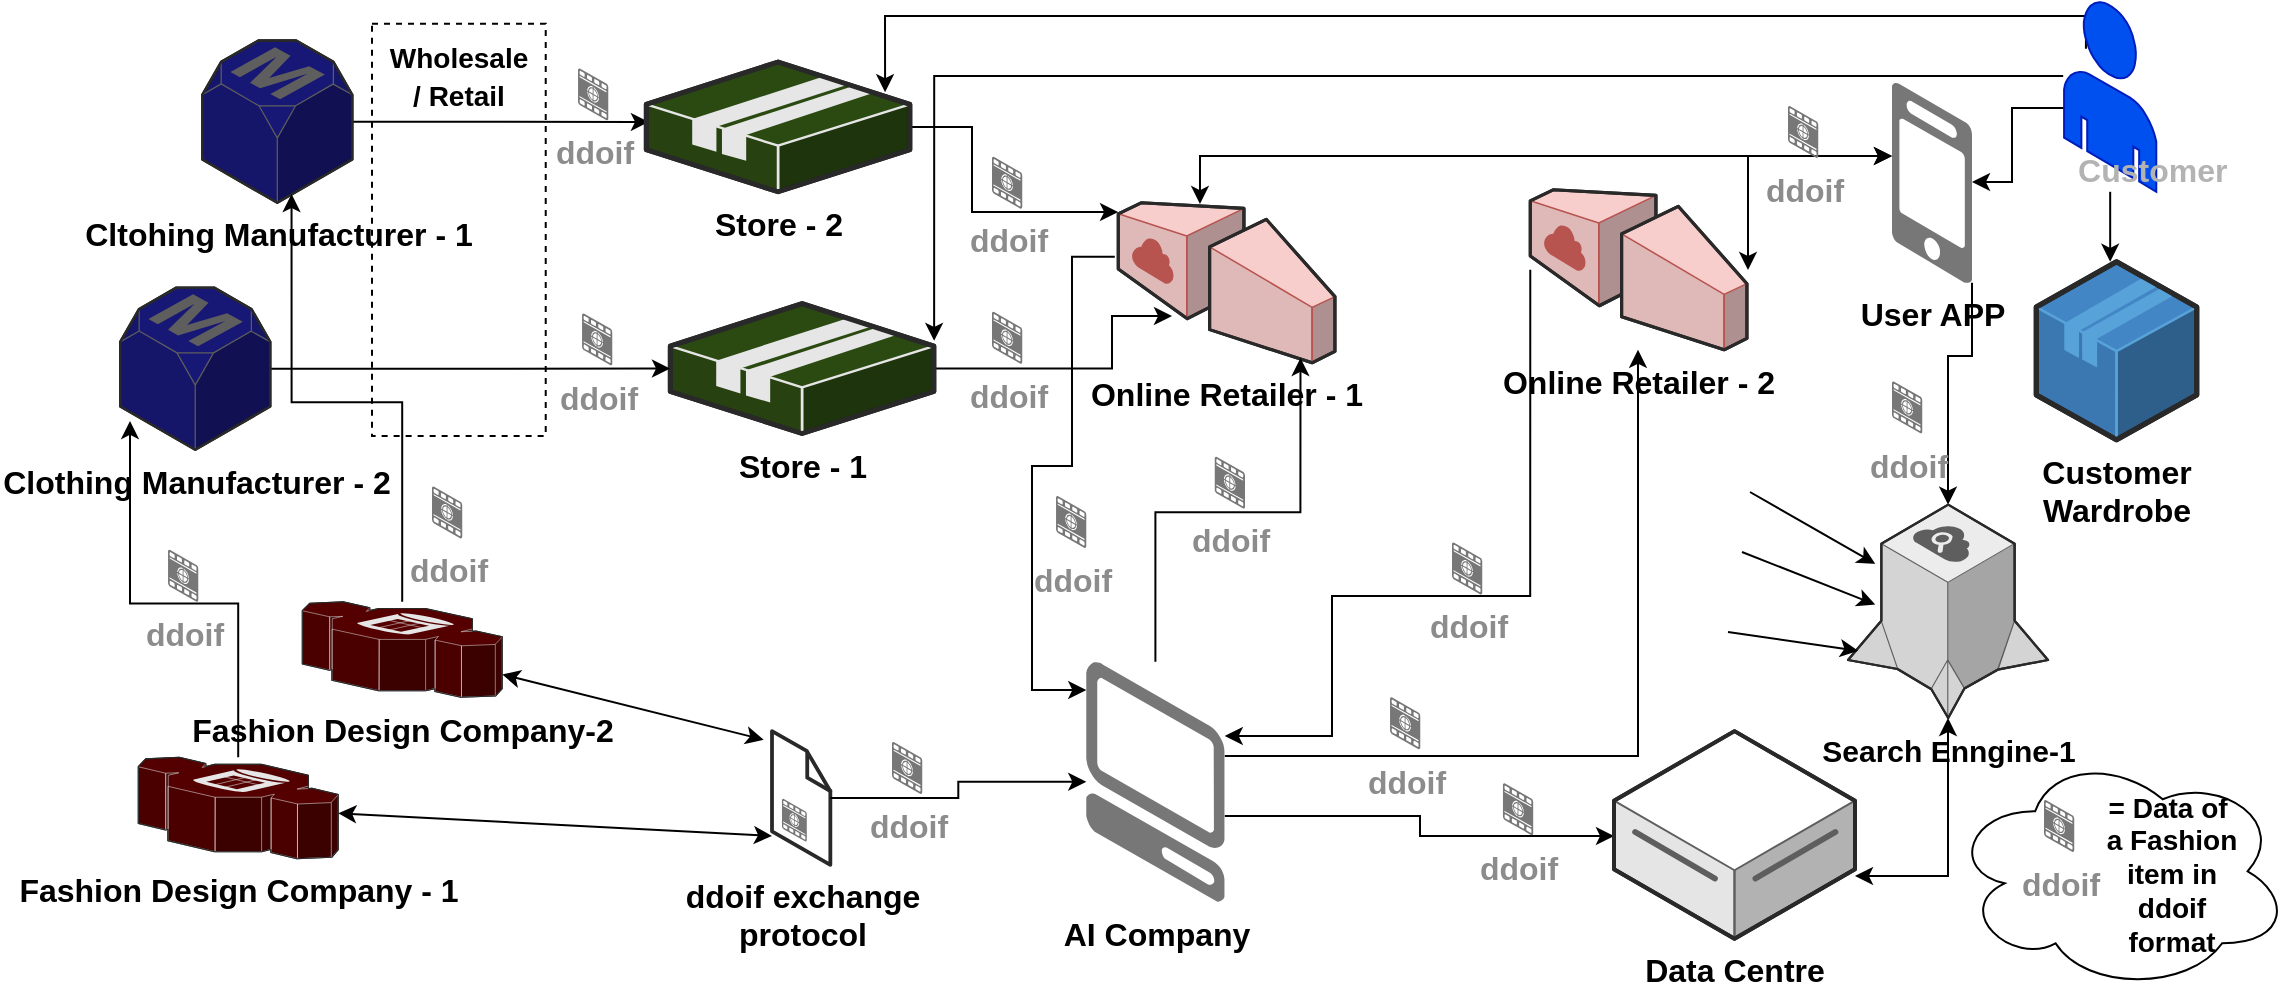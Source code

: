 <mxfile version="13.0.3" type="device"><diagram name="Page-1" id="aaaa8250-4180-3840-79b5-4cada1eebb92"><mxGraphModel dx="3626" dy="806" grid="1" gridSize="10" guides="1" tooltips="1" connect="1" arrows="1" fold="1" page="1" pageScale="1" pageWidth="1150" pageHeight="500" background="#ffffff" math="0" shadow="0"><root><mxCell id="0"/><mxCell id="1" parent="0"/><mxCell id="tj27BrGjIMOF163BreS6-94" value="&lt;b style=&quot;font-size: 14px&quot;&gt;Wholesale &lt;br&gt;/ Retail&lt;/b&gt;" style="whiteSpace=wrap;html=1;shadow=0;strokeWidth=1;fontSize=16;dashed=1;horizontal=1;verticalAlign=top;fontFamily=Helvetica;" parent="1" vertex="1"><mxGeometry x="-2110" y="13.9" width="86.86" height="206.1" as="geometry"/></mxCell><mxCell id="tj27BrGjIMOF163BreS6-103" style="edgeStyle=orthogonalEdgeStyle;rounded=0;orthogonalLoop=1;jettySize=auto;html=1;fontSize=16;fontFamily=Helvetica;exitX=1.016;exitY=0.338;exitDx=0;exitDy=0;exitPerimeter=0;" parent="1" source="1a8abee3a6cfdf20-9" target="tj27BrGjIMOF163BreS6-29" edge="1"><mxGeometry relative="1" as="geometry"><mxPoint x="-1549.86" y="5.9" as="sourcePoint"/><mxPoint x="-1632.277" y="285.9" as="targetPoint"/><Array as="points"><mxPoint x="-1760" y="130"/><mxPoint x="-1760" y="235"/><mxPoint x="-1780" y="235"/><mxPoint x="-1780" y="347"/></Array></mxGeometry></mxCell><mxCell id="1a8abee3a6cfdf20-9" value="&lt;b style=&quot;font-size: 16px;&quot;&gt;Online Retailer - 1&lt;/b&gt;" style="verticalLabelPosition=bottom;html=1;verticalAlign=top;strokeWidth=1;dashed=0;shape=mxgraph.aws3d.internetGateway;fillColor=#f8cecc;strokeColor=#b85450;aspect=fixed;rounded=1;shadow=0;comic=0;fontSize=16;flipH=1;flipV=0;fontFamily=Helvetica;" parent="1" vertex="1"><mxGeometry x="-1736.86" y="103.39" width="108.33" height="80" as="geometry"/></mxCell><mxCell id="EC0H-Oh6gobRU1GSZgL6-1" style="edgeStyle=orthogonalEdgeStyle;rounded=0;orthogonalLoop=1;jettySize=auto;html=1;entryX=0.752;entryY=0.708;entryDx=0;entryDy=0;entryPerimeter=0;" parent="1" source="1a8abee3a6cfdf20-23" target="1a8abee3a6cfdf20-9" edge="1"><mxGeometry relative="1" as="geometry"><Array as="points"><mxPoint x="-1740" y="186"/><mxPoint x="-1740" y="160"/></Array></mxGeometry></mxCell><mxCell id="1a8abee3a6cfdf20-23" value="&lt;b style=&quot;font-size: 16px;&quot;&gt;Store - 1&lt;/b&gt;" style="verticalLabelPosition=bottom;html=1;verticalAlign=top;strokeWidth=1;dashed=0;shape=mxgraph.aws3d.application2;fillColor=#2B4A12;strokeColor=#E6E6E6;aspect=fixed;rounded=1;shadow=0;comic=0;fontSize=16;fontFamily=Helvetica;" parent="1" vertex="1"><mxGeometry x="-1960.86" y="153.8" width="131.796" height="64.929" as="geometry"/></mxCell><mxCell id="tj27BrGjIMOF163BreS6-93" style="edgeStyle=orthogonalEdgeStyle;rounded=0;orthogonalLoop=1;jettySize=auto;html=1;entryX=0.01;entryY=0.462;entryDx=0;entryDy=0;entryPerimeter=0;fontSize=16;fontFamily=Helvetica;" parent="1" source="d5ac148becb70bc-3" target="tj27BrGjIMOF163BreS6-85" edge="1"><mxGeometry relative="1" as="geometry"/></mxCell><mxCell id="d5ac148becb70bc-3" value="&lt;font style=&quot;font-size: 16px&quot;&gt;&lt;b style=&quot;font-size: 16px&quot;&gt;Cltohing&amp;nbsp;&lt;/b&gt;&lt;b&gt;Manufacturer&lt;/b&gt;&lt;b style=&quot;font-size: 16px&quot;&gt;&amp;nbsp;- 1&lt;/b&gt;&lt;/font&gt;" style="verticalLabelPosition=bottom;html=1;verticalAlign=top;strokeWidth=1;dashed=0;shape=mxgraph.aws3d.rdsMaster;fillColor=#171775;strokeColor=#5E5E5E;aspect=fixed;rounded=1;shadow=0;comic=0;fontFamily=Helvetica;fontSize=16;" parent="1" vertex="1"><mxGeometry x="-2194.855" y="22.28" width="75" height="81.11" as="geometry"/></mxCell><mxCell id="tj27BrGjIMOF163BreS6-81" style="edgeStyle=orthogonalEdgeStyle;rounded=0;orthogonalLoop=1;jettySize=auto;html=1;fontSize=16;fontFamily=Helvetica;entryX=1.001;entryY=0.287;entryDx=0;entryDy=0;entryPerimeter=0;" parent="1" source="tj27BrGjIMOF163BreS6-43" target="1a8abee3a6cfdf20-23" edge="1"><mxGeometry relative="1" as="geometry"><Array as="points"><mxPoint x="-1226" y="40"/><mxPoint x="-1779" y="40"/></Array><mxPoint x="-1779.86" y="153.9" as="targetPoint"/></mxGeometry></mxCell><mxCell id="tj27BrGjIMOF163BreS6-86" style="edgeStyle=orthogonalEdgeStyle;rounded=0;orthogonalLoop=1;jettySize=auto;html=1;entryX=0.906;entryY=0.233;entryDx=0;entryDy=0;entryPerimeter=0;fontSize=16;exitX=0.237;exitY=0.25;exitDx=0;exitDy=0;exitPerimeter=0;fontFamily=Helvetica;" parent="1" source="tj27BrGjIMOF163BreS6-25" target="tj27BrGjIMOF163BreS6-85" edge="1"><mxGeometry relative="1" as="geometry"><Array as="points"><mxPoint x="-1247" y="10"/><mxPoint x="-1803" y="10"/></Array></mxGeometry></mxCell><mxCell id="tj27BrGjIMOF163BreS6-97" style="edgeStyle=orthogonalEdgeStyle;rounded=0;orthogonalLoop=1;jettySize=auto;html=1;fontSize=16;fontFamily=Helvetica;" parent="1" source="tj27BrGjIMOF163BreS6-25" target="tj27BrGjIMOF163BreS6-42" edge="1"><mxGeometry relative="1" as="geometry"><Array as="points"><mxPoint x="-1230" y="56"/></Array></mxGeometry></mxCell><mxCell id="zhfBeAkFjU70It9u_4SX-3" style="edgeStyle=orthogonalEdgeStyle;rounded=0;orthogonalLoop=1;jettySize=auto;html=1;" parent="1" source="tj27BrGjIMOF163BreS6-33" target="tj27BrGjIMOF163BreS6-27" edge="1"><mxGeometry relative="1" as="geometry"><Array as="points"><mxPoint x="-1310" y="180"/><mxPoint x="-1322" y="180"/></Array></mxGeometry></mxCell><mxCell id="zhfBeAkFjU70It9u_4SX-7" style="edgeStyle=orthogonalEdgeStyle;rounded=0;orthogonalLoop=1;jettySize=auto;html=1;" parent="1" source="tj27BrGjIMOF163BreS6-25" target="tj27BrGjIMOF163BreS6-33" edge="1"><mxGeometry relative="1" as="geometry"><Array as="points"><mxPoint x="-1290" y="56"/><mxPoint x="-1290" y="93"/></Array></mxGeometry></mxCell><mxCell id="tj27BrGjIMOF163BreS6-25" value="" style="verticalLabelPosition=bottom;html=1;verticalAlign=top;strokeWidth=1;align=center;outlineConnect=0;dashed=0;outlineConnect=0;shape=mxgraph.aws3d.end_user;strokeColor=#001DBC;fillColor=#0050ef;fontColor=#ffffff;shadow=0;fontSize=16;fontFamily=Helvetica;" parent="1" vertex="1"><mxGeometry x="-1263.96" y="2.51" width="46.1" height="95.39" as="geometry"/></mxCell><mxCell id="tj27BrGjIMOF163BreS6-43" value="&lt;b style=&quot;font-size: 16px&quot;&gt;&lt;font style=&quot;font-size: 16px&quot;&gt;&lt;br style=&quot;font-size: 16px&quot;&gt;&lt;br style=&quot;font-size: 16px&quot;&gt;&lt;font color=&quot;#b3b3b3&quot;&gt;Customer&amp;nbsp; &amp;nbsp; &amp;nbsp;&lt;/font&gt;&lt;/font&gt;&lt;/b&gt;" style="text;html=1;align=center;verticalAlign=middle;resizable=0;points=[];autosize=1;shadow=0;fontSize=16;fontFamily=Helvetica;" parent="tj27BrGjIMOF163BreS6-25" vertex="1"><mxGeometry x="-0.447" y="35.391" width="110" height="60" as="geometry"/></mxCell><mxCell id="tj27BrGjIMOF163BreS6-27" value="&lt;font size=&quot;1&quot;&gt;&lt;b style=&quot;font-size: 15px&quot;&gt;Search Enngine-1&lt;/b&gt;&lt;/font&gt;" style="verticalLabelPosition=bottom;html=1;verticalAlign=top;strokeWidth=1;align=center;outlineConnect=0;dashed=0;outlineConnect=0;shape=mxgraph.aws3d.searchEngine;fillColor=#ECECEC;strokeColor=#5E5E5E;aspect=fixed;shadow=0;fontSize=16;fontFamily=Helvetica;" parent="1" vertex="1"><mxGeometry x="-1372" y="254.33" width="100" height="106.67" as="geometry"/></mxCell><mxCell id="tj27BrGjIMOF163BreS6-100" style="edgeStyle=orthogonalEdgeStyle;rounded=0;orthogonalLoop=1;jettySize=auto;html=1;fontSize=16;fontFamily=Helvetica;" parent="1" source="tj27BrGjIMOF163BreS6-29" target="tj27BrGjIMOF163BreS6-73" edge="1"><mxGeometry relative="1" as="geometry"><Array as="points"><mxPoint x="-1477" y="380"/></Array></mxGeometry></mxCell><mxCell id="LR5DZxJq3CEZ4GUcsVh6-4" style="edgeStyle=orthogonalEdgeStyle;rounded=0;orthogonalLoop=1;jettySize=auto;html=1;entryX=0.159;entryY=0.97;entryDx=0;entryDy=0;entryPerimeter=0;" parent="1" source="tj27BrGjIMOF163BreS6-29" target="1a8abee3a6cfdf20-9" edge="1"><mxGeometry relative="1" as="geometry"/></mxCell><mxCell id="zhfBeAkFjU70It9u_4SX-9" style="edgeStyle=orthogonalEdgeStyle;rounded=0;orthogonalLoop=1;jettySize=auto;html=1;" parent="1" source="tj27BrGjIMOF163BreS6-29" target="tj27BrGjIMOF163BreS6-30" edge="1"><mxGeometry relative="1" as="geometry"><Array as="points"><mxPoint x="-1586" y="410"/><mxPoint x="-1586" y="420"/></Array></mxGeometry></mxCell><mxCell id="tj27BrGjIMOF163BreS6-29" value="&lt;span style=&quot;font-size: 16px;&quot;&gt;&lt;b style=&quot;font-size: 16px;&quot;&gt;AI Company&lt;/b&gt;&lt;/span&gt;" style="verticalLabelPosition=bottom;html=1;verticalAlign=top;strokeWidth=1;align=center;outlineConnect=0;dashed=0;outlineConnect=0;shape=mxgraph.aws3d.client;aspect=fixed;strokeColor=none;fillColor=#777777;shadow=0;fontSize=16;fontFamily=Helvetica;" parent="1" vertex="1"><mxGeometry x="-1752.86" y="332.9" width="69.23" height="120" as="geometry"/></mxCell><mxCell id="tj27BrGjIMOF163BreS6-105" style="edgeStyle=orthogonalEdgeStyle;rounded=0;orthogonalLoop=1;jettySize=auto;html=1;fontSize=16;fontFamily=Helvetica;startArrow=classic;startFill=1;" parent="1" source="tj27BrGjIMOF163BreS6-30" target="tj27BrGjIMOF163BreS6-27" edge="1"><mxGeometry relative="1" as="geometry"><mxPoint x="-1430.51" y="364.9" as="sourcePoint"/><Array as="points"><mxPoint x="-1322" y="440"/></Array></mxGeometry></mxCell><mxCell id="tj27BrGjIMOF163BreS6-30" value="&lt;font style=&quot;font-size: 16px&quot;&gt;&lt;b style=&quot;font-size: 16px&quot;&gt;Data Centre&lt;/b&gt;&lt;/font&gt;" style="verticalLabelPosition=bottom;html=1;verticalAlign=top;strokeWidth=1;align=center;outlineConnect=0;dashed=0;outlineConnect=0;shape=mxgraph.aws3d.dataServer;strokeColor=#5E5E5E;aspect=fixed;shadow=0;fontSize=16;fontFamily=Helvetica;" parent="1" vertex="1"><mxGeometry x="-1489" y="367.57" width="120.49" height="103.84" as="geometry"/></mxCell><mxCell id="zhfBeAkFjU70It9u_4SX-4" style="edgeStyle=orthogonalEdgeStyle;rounded=0;orthogonalLoop=1;jettySize=auto;html=1;entryX=0.623;entryY=0.008;entryDx=0;entryDy=0;entryPerimeter=0;startArrow=classic;startFill=1;" parent="1" source="tj27BrGjIMOF163BreS6-33" target="1a8abee3a6cfdf20-9" edge="1"><mxGeometry relative="1" as="geometry"><Array as="points"><mxPoint x="-1696" y="80"/></Array></mxGeometry></mxCell><mxCell id="tj27BrGjIMOF163BreS6-33" value="&lt;font style=&quot;font-size: 16px;&quot;&gt;&lt;b style=&quot;font-size: 16px;&quot;&gt;User APP&lt;/b&gt;&lt;/font&gt;" style="verticalLabelPosition=bottom;html=1;verticalAlign=top;strokeWidth=1;align=center;outlineConnect=0;dashed=0;outlineConnect=0;shape=mxgraph.aws3d.mobile_worker;aspect=fixed;strokeColor=none;fillColor=#777777;shadow=0;fontSize=16;fontFamily=Helvetica;" parent="1" vertex="1"><mxGeometry x="-1350.0" y="43.39" width="40" height="100" as="geometry"/></mxCell><mxCell id="tj27BrGjIMOF163BreS6-72" style="edgeStyle=orthogonalEdgeStyle;rounded=0;orthogonalLoop=1;jettySize=auto;html=1;entryX=-0.001;entryY=0.5;entryDx=0;entryDy=0;entryPerimeter=0;fontSize=16;fontFamily=Helvetica;" parent="1" source="tj27BrGjIMOF163BreS6-38" target="1a8abee3a6cfdf20-23" edge="1"><mxGeometry relative="1" as="geometry"/></mxCell><mxCell id="tj27BrGjIMOF163BreS6-38" value="&lt;b style=&quot;font-size: 16px&quot;&gt;Clothing &lt;/b&gt;&lt;b&gt;Manufacturer&lt;/b&gt;&lt;b style=&quot;font-size: 16px&quot;&gt;&amp;nbsp;- 2&lt;/b&gt;" style="verticalLabelPosition=bottom;html=1;verticalAlign=top;strokeWidth=1;dashed=0;shape=mxgraph.aws3d.rdsMaster;fillColor=#171775;strokeColor=#5E5E5E;aspect=fixed;rounded=1;shadow=0;comic=0;fontFamily=Helvetica;fontSize=16;" parent="1" vertex="1"><mxGeometry x="-2235.875" y="145.8" width="75" height="81.1" as="geometry"/></mxCell><mxCell id="tj27BrGjIMOF163BreS6-42" value="&lt;b style=&quot;font-size: 16px&quot;&gt;&lt;font style=&quot;font-size: 16px&quot;&gt;Customer &lt;br&gt;Wardrobe&lt;/font&gt;&lt;/b&gt;" style="verticalLabelPosition=bottom;html=1;verticalAlign=top;strokeWidth=1;align=center;outlineConnect=0;dashed=0;outlineConnect=0;shape=mxgraph.aws3d.application;fillColor=#4286c5;strokeColor=#57A2D8;aspect=fixed;shadow=0;fontSize=16;fontFamily=Helvetica;" parent="1" vertex="1"><mxGeometry x="-1277.84" y="132.9" width="80.19" height="88.98" as="geometry"/></mxCell><mxCell id="tj27BrGjIMOF163BreS6-49" value="" style="group;aspect=fixed;fontSize=16;fontFamily=Helvetica;" parent="1" vertex="1" connectable="0"><mxGeometry x="-1910" y="367.57" width="29.22" height="130" as="geometry"/></mxCell><mxCell id="tj27BrGjIMOF163BreS6-48" value="" style="group;fontSize=16;fontStyle=1;fontFamily=Helvetica;" parent="tj27BrGjIMOF163BreS6-49" vertex="1" connectable="0"><mxGeometry width="29.22" height="130" as="geometry"/></mxCell><mxCell id="tj27BrGjIMOF163BreS6-46" value="" style="group;shadow=0;fontSize=16;fontStyle=0;fontFamily=Helvetica;" parent="tj27BrGjIMOF163BreS6-48" vertex="1" connectable="0"><mxGeometry width="29.22" height="130" as="geometry"/></mxCell><mxCell id="tj27BrGjIMOF163BreS6-26" value="&lt;font style=&quot;font-size: 16px&quot;&gt;&lt;b style=&quot;font-size: 16px&quot;&gt;ddoif exchange &lt;br&gt;protocol&lt;/b&gt;&lt;/font&gt;" style="verticalLabelPosition=bottom;html=1;verticalAlign=top;strokeWidth=1;align=center;outlineConnect=0;dashed=0;outlineConnect=0;shape=mxgraph.aws3d.file;aspect=fixed;strokeColor=#292929;shadow=0;fontSize=16;fontFamily=Helvetica;" parent="tj27BrGjIMOF163BreS6-46" vertex="1"><mxGeometry width="29.169" height="66.857" as="geometry"/></mxCell><mxCell id="tj27BrGjIMOF163BreS6-41" value="" style="verticalLabelPosition=bottom;html=1;verticalAlign=top;strokeWidth=1;align=center;outlineConnect=0;dashed=0;outlineConnect=0;shape=mxgraph.aws3d.image;strokeColor=none;fillColor=#777777;aspect=fixed;shadow=0;fontSize=16;fontFamily=Helvetica;" parent="tj27BrGjIMOF163BreS6-46" vertex="1"><mxGeometry x="4.98" y="33.829" width="12.427" height="21.374" as="geometry"/></mxCell><mxCell id="tj27BrGjIMOF163BreS6-74" style="edgeStyle=orthogonalEdgeStyle;rounded=0;orthogonalLoop=1;jettySize=auto;html=1;fontSize=16;fontFamily=Helvetica;entryX=0.595;entryY=0.946;entryDx=0;entryDy=0;entryPerimeter=0;" parent="1" source="tj27BrGjIMOF163BreS6-50" target="d5ac148becb70bc-3" edge="1"><mxGeometry relative="1" as="geometry"><mxPoint x="-2126.86" y="61.9" as="targetPoint"/></mxGeometry></mxCell><mxCell id="tj27BrGjIMOF163BreS6-50" value="Fashion Design Company-2" style="verticalLabelPosition=bottom;html=1;verticalAlign=top;strokeWidth=1;dashed=0;shape=mxgraph.aws3d.redshift;fillColor=#540000;strokeColor=#E6E6E6;rounded=1;shadow=0;comic=0;fontSize=16;aspect=fixed;fontStyle=1;fontFamily=Helvetica;" parent="1" vertex="1"><mxGeometry x="-2144.86" y="302.9" width="100" height="47.74" as="geometry"/></mxCell><mxCell id="tj27BrGjIMOF163BreS6-77" style="edgeStyle=orthogonalEdgeStyle;rounded=0;orthogonalLoop=1;jettySize=auto;html=1;fontSize=16;entryX=0.065;entryY=0.822;entryDx=0;entryDy=0;entryPerimeter=0;fontFamily=Helvetica;" parent="1" source="tj27BrGjIMOF163BreS6-54" target="tj27BrGjIMOF163BreS6-38" edge="1"><mxGeometry relative="1" as="geometry"><mxPoint x="-1874.86" y="-3.1" as="targetPoint"/></mxGeometry></mxCell><mxCell id="tj27BrGjIMOF163BreS6-54" value="Fashion Design Company - 1" style="verticalLabelPosition=bottom;html=1;verticalAlign=top;strokeWidth=1;dashed=0;shape=mxgraph.aws3d.redshift;fillColor=#540000;strokeColor=#E6E6E6;rounded=1;shadow=0;comic=0;fontSize=16;aspect=fixed;fontStyle=1;fontFamily=Helvetica;" parent="1" vertex="1"><mxGeometry x="-2226.86" y="380.64" width="100" height="50.72" as="geometry"/></mxCell><mxCell id="tj27BrGjIMOF163BreS6-101" style="edgeStyle=orthogonalEdgeStyle;rounded=0;orthogonalLoop=1;jettySize=auto;html=1;fontSize=16;fontFamily=Helvetica;exitX=1;exitY=0.5;exitDx=0;exitDy=0;exitPerimeter=0;" parent="1" source="tj27BrGjIMOF163BreS6-73" target="tj27BrGjIMOF163BreS6-29" edge="1"><mxGeometry relative="1" as="geometry"><mxPoint x="-1650" y="334" as="targetPoint"/><Array as="points"><mxPoint x="-1531" y="300"/><mxPoint x="-1630" y="300"/><mxPoint x="-1630" y="370"/></Array></mxGeometry></mxCell><mxCell id="tj27BrGjIMOF163BreS6-73" value="&lt;b style=&quot;font-size: 16px;&quot;&gt;Online Retailer - 2&lt;/b&gt;" style="verticalLabelPosition=bottom;html=1;verticalAlign=top;strokeWidth=1;dashed=0;shape=mxgraph.aws3d.internetGateway;fillColor=#f8cecc;strokeColor=#b85450;aspect=fixed;rounded=1;shadow=0;comic=0;fontSize=16;flipH=1;flipV=0;fontFamily=Helvetica;" parent="1" vertex="1"><mxGeometry x="-1530.86" y="96.9" width="108.33" height="80" as="geometry"/></mxCell><mxCell id="tj27BrGjIMOF163BreS6-83" style="edgeStyle=orthogonalEdgeStyle;rounded=0;orthogonalLoop=1;jettySize=auto;html=1;fontSize=16;fontFamily=Helvetica;startArrow=classic;startFill=1;" parent="1" source="tj27BrGjIMOF163BreS6-33" edge="1"><mxGeometry relative="1" as="geometry"><Array as="points"><mxPoint x="-1422" y="80"/></Array><mxPoint x="-1350" y="170" as="sourcePoint"/><mxPoint x="-1422" y="137" as="targetPoint"/></mxGeometry></mxCell><mxCell id="EC0H-Oh6gobRU1GSZgL6-2" style="edgeStyle=orthogonalEdgeStyle;rounded=0;orthogonalLoop=1;jettySize=auto;html=1;entryX=1.001;entryY=0.058;entryDx=0;entryDy=0;entryPerimeter=0;" parent="1" source="tj27BrGjIMOF163BreS6-85" target="1a8abee3a6cfdf20-9" edge="1"><mxGeometry relative="1" as="geometry"><Array as="points"><mxPoint x="-1810" y="66"/><mxPoint x="-1810" y="108"/></Array></mxGeometry></mxCell><mxCell id="tj27BrGjIMOF163BreS6-85" value="&lt;b style=&quot;font-size: 16px;&quot;&gt;Store - 2&lt;/b&gt;" style="verticalLabelPosition=bottom;html=1;verticalAlign=top;strokeWidth=1;dashed=0;shape=mxgraph.aws3d.application2;fillColor=#2B4A12;strokeColor=#E6E6E6;aspect=fixed;rounded=1;shadow=0;comic=0;fontSize=16;fontFamily=Helvetica;" parent="1" vertex="1"><mxGeometry x="-1972.86" y="32.97" width="131.796" height="64.929" as="geometry"/></mxCell><mxCell id="tj27BrGjIMOF163BreS6-108" value="" style="endArrow=classic;html=1;fontSize=16;fontFamily=Helvetica;" parent="1" edge="1"><mxGeometry width="50" height="50" relative="1" as="geometry"><mxPoint x="-1421" y="248" as="sourcePoint"/><mxPoint x="-1358.39" y="283.9" as="targetPoint"/></mxGeometry></mxCell><mxCell id="tj27BrGjIMOF163BreS6-110" value="" style="endArrow=classic;html=1;fontSize=16;fontFamily=Helvetica;" parent="1" edge="1"><mxGeometry width="50" height="50" relative="1" as="geometry"><mxPoint x="-1425" y="278" as="sourcePoint"/><mxPoint x="-1358.39" y="304.26" as="targetPoint"/></mxGeometry></mxCell><mxCell id="tj27BrGjIMOF163BreS6-112" value="" style="endArrow=classic;startArrow=classic;html=1;fontSize=16;fontFamily=Helvetica;" parent="1" source="tj27BrGjIMOF163BreS6-26" target="tj27BrGjIMOF163BreS6-54" edge="1"><mxGeometry width="50" height="50" relative="1" as="geometry"><mxPoint x="-1980" y="380" as="sourcePoint"/><mxPoint x="-1846.86" y="276.9" as="targetPoint"/><Array as="points"><mxPoint x="-1910" y="420"/></Array></mxGeometry></mxCell><mxCell id="tj27BrGjIMOF163BreS6-113" value="" style="endArrow=classic;startArrow=classic;html=1;fontSize=16;fontFamily=Helvetica;exitX=-0.143;exitY=0.064;exitDx=0;exitDy=0;exitPerimeter=0;" parent="1" source="tj27BrGjIMOF163BreS6-26" target="tj27BrGjIMOF163BreS6-50" edge="1"><mxGeometry width="50" height="50" relative="1" as="geometry"><mxPoint x="-1910" y="340" as="sourcePoint"/><mxPoint x="-1736.86" y="206.9" as="targetPoint"/></mxGeometry></mxCell><mxCell id="tj27BrGjIMOF163BreS6-121" value="&lt;b style=&quot;font-size: 16px&quot;&gt;&lt;font color=&quot;#8c8c8c&quot;&gt;ddoif&lt;/font&gt;&lt;/b&gt;" style="verticalLabelPosition=bottom;html=1;verticalAlign=top;strokeWidth=1;align=center;outlineConnect=0;dashed=0;outlineConnect=0;shape=mxgraph.aws3d.image;strokeColor=none;fillColor=#777777;aspect=fixed;shadow=0;fontSize=16;fontFamily=Helvetica;" parent="1" vertex="1"><mxGeometry x="-2080" y="245.24" width="15.12" height="26" as="geometry"/></mxCell><mxCell id="tj27BrGjIMOF163BreS6-122" value="&lt;b style=&quot;font-size: 16px&quot;&gt;&lt;font color=&quot;#8c8c8c&quot;&gt;ddoif&lt;/font&gt;&lt;/b&gt;" style="verticalLabelPosition=bottom;html=1;verticalAlign=top;strokeWidth=1;align=center;outlineConnect=0;dashed=0;outlineConnect=0;shape=mxgraph.aws3d.image;strokeColor=none;fillColor=#777777;aspect=fixed;shadow=0;fontSize=16;fontFamily=Helvetica;" parent="1" vertex="1"><mxGeometry x="-2006.98" y="36.21" width="15.12" height="26" as="geometry"/></mxCell><mxCell id="tj27BrGjIMOF163BreS6-123" value="&lt;b style=&quot;font-size: 16px&quot;&gt;&lt;font color=&quot;#8c8c8c&quot;&gt;ddoif&lt;/font&gt;&lt;/b&gt;" style="verticalLabelPosition=bottom;html=1;verticalAlign=top;strokeWidth=1;align=center;outlineConnect=0;dashed=0;outlineConnect=0;shape=mxgraph.aws3d.image;strokeColor=none;fillColor=#777777;aspect=fixed;shadow=0;fontSize=16;fontFamily=Helvetica;" parent="1" vertex="1"><mxGeometry x="-2004.98" y="158.73" width="15.12" height="26" as="geometry"/></mxCell><mxCell id="tj27BrGjIMOF163BreS6-125" value="&lt;b style=&quot;font-size: 16px&quot;&gt;&lt;font color=&quot;#8c8c8c&quot;&gt;ddoif&lt;/font&gt;&lt;/b&gt;" style="verticalLabelPosition=bottom;html=1;verticalAlign=top;strokeWidth=1;align=center;outlineConnect=0;dashed=0;outlineConnect=0;shape=mxgraph.aws3d.image;strokeColor=none;fillColor=#777777;aspect=fixed;shadow=0;fontSize=16;fontFamily=Helvetica;" parent="1" vertex="1"><mxGeometry x="-1767.98" y="250" width="15.12" height="26" as="geometry"/></mxCell><mxCell id="tj27BrGjIMOF163BreS6-127" value="&lt;b style=&quot;font-size: 16px&quot;&gt;&lt;font color=&quot;#8c8c8c&quot;&gt;ddoif&lt;/font&gt;&lt;/b&gt;" style="verticalLabelPosition=bottom;html=1;verticalAlign=top;strokeWidth=1;align=center;outlineConnect=0;dashed=0;outlineConnect=0;shape=mxgraph.aws3d.image;strokeColor=none;fillColor=#777777;aspect=fixed;shadow=0;fontSize=16;fontFamily=Helvetica;" parent="1" vertex="1"><mxGeometry x="-1688.63" y="230.33" width="15.12" height="26" as="geometry"/></mxCell><mxCell id="tj27BrGjIMOF163BreS6-128" value="&lt;b style=&quot;font-size: 16px&quot;&gt;&lt;font color=&quot;#8c8c8c&quot;&gt;ddoif&lt;/font&gt;&lt;/b&gt;" style="verticalLabelPosition=bottom;html=1;verticalAlign=top;strokeWidth=1;align=center;outlineConnect=0;dashed=0;outlineConnect=0;shape=mxgraph.aws3d.image;strokeColor=none;fillColor=#777777;aspect=fixed;shadow=0;fontSize=16;fontFamily=Helvetica;" parent="1" vertex="1"><mxGeometry x="-1570" y="273.24" width="15.12" height="26" as="geometry"/></mxCell><mxCell id="tj27BrGjIMOF163BreS6-129" value="&lt;b style=&quot;font-size: 16px&quot;&gt;&lt;font color=&quot;#8c8c8c&quot;&gt;ddoif&lt;/font&gt;&lt;/b&gt;" style="verticalLabelPosition=bottom;html=1;verticalAlign=top;strokeWidth=1;align=center;outlineConnect=0;dashed=0;outlineConnect=0;shape=mxgraph.aws3d.image;strokeColor=none;fillColor=#777777;aspect=fixed;shadow=0;fontSize=16;fontFamily=Helvetica;" parent="1" vertex="1"><mxGeometry x="-1600.98" y="350.64" width="15.12" height="26" as="geometry"/></mxCell><mxCell id="tj27BrGjIMOF163BreS6-130" value="&lt;b style=&quot;font-size: 16px&quot;&gt;&lt;font color=&quot;#8c8c8c&quot;&gt;ddoif&lt;/font&gt;&lt;/b&gt;" style="verticalLabelPosition=bottom;html=1;verticalAlign=top;strokeWidth=1;align=center;outlineConnect=0;dashed=0;outlineConnect=0;shape=mxgraph.aws3d.image;strokeColor=none;fillColor=#777777;aspect=fixed;shadow=0;fontSize=16;fontFamily=Helvetica;" parent="1" vertex="1"><mxGeometry x="-1544.53" y="393.64" width="15.12" height="26" as="geometry"/></mxCell><mxCell id="tj27BrGjIMOF163BreS6-132" value="&lt;b style=&quot;font-size: 16px&quot;&gt;&lt;font color=&quot;#8c8c8c&quot;&gt;ddoif&lt;/font&gt;&lt;/b&gt;" style="verticalLabelPosition=bottom;html=1;verticalAlign=top;strokeWidth=1;align=center;outlineConnect=0;dashed=0;outlineConnect=0;shape=mxgraph.aws3d.image;strokeColor=none;fillColor=#777777;aspect=fixed;shadow=0;fontSize=16;fontFamily=Helvetica;" parent="1" vertex="1"><mxGeometry x="-1350.0" y="192.73" width="15.12" height="26" as="geometry"/></mxCell><mxCell id="tj27BrGjIMOF163BreS6-134" value="&lt;b style=&quot;font-size: 16px&quot;&gt;&lt;font color=&quot;#8c8c8c&quot;&gt;ddoif&lt;/font&gt;&lt;/b&gt;" style="verticalLabelPosition=bottom;html=1;verticalAlign=top;strokeWidth=1;align=center;outlineConnect=0;dashed=0;outlineConnect=0;shape=mxgraph.aws3d.image;strokeColor=none;fillColor=#777777;aspect=fixed;shadow=0;fontSize=16;fontFamily=Helvetica;" parent="1" vertex="1"><mxGeometry x="-1402.0" y="55.0" width="15.12" height="26" as="geometry"/></mxCell><mxCell id="LR5DZxJq3CEZ4GUcsVh6-2" value="&lt;b style=&quot;font-size: 16px&quot;&gt;&lt;font color=&quot;#8c8c8c&quot;&gt;ddoif&lt;/font&gt;&lt;/b&gt;" style="verticalLabelPosition=bottom;html=1;verticalAlign=top;strokeWidth=1;align=center;outlineConnect=0;dashed=0;outlineConnect=0;shape=mxgraph.aws3d.image;strokeColor=none;fillColor=#777777;aspect=fixed;shadow=0;fontSize=16;fontFamily=Helvetica;" parent="1" vertex="1"><mxGeometry x="-2211.98" y="276.9" width="15.12" height="26" as="geometry"/></mxCell><mxCell id="LR5DZxJq3CEZ4GUcsVh6-5" value="" style="endArrow=classic;html=1;fontSize=16;fontFamily=Helvetica;" parent="1" edge="1"><mxGeometry width="50" height="50" relative="1" as="geometry"><mxPoint x="-1432" y="318" as="sourcePoint"/><mxPoint x="-1366.93" y="327.42" as="targetPoint"/></mxGeometry></mxCell><mxCell id="GzHL0Ew8iGHJCIVHknYu-1" style="edgeStyle=orthogonalEdgeStyle;rounded=0;orthogonalLoop=1;jettySize=auto;html=1;" parent="1" source="tj27BrGjIMOF163BreS6-26" target="tj27BrGjIMOF163BreS6-29" edge="1"><mxGeometry relative="1" as="geometry"/></mxCell><mxCell id="GzHL0Ew8iGHJCIVHknYu-6" value="&lt;b style=&quot;font-size: 16px&quot;&gt;&lt;font color=&quot;#8c8c8c&quot;&gt;ddoif&lt;/font&gt;&lt;/b&gt;" style="verticalLabelPosition=bottom;html=1;verticalAlign=top;strokeWidth=1;align=center;outlineConnect=0;dashed=0;outlineConnect=0;shape=mxgraph.aws3d.image;strokeColor=none;fillColor=#777777;aspect=fixed;shadow=0;fontSize=16;fontFamily=Helvetica;" parent="1" vertex="1"><mxGeometry x="-1850.0" y="373.0" width="15.12" height="26" as="geometry"/></mxCell><mxCell id="EC0H-Oh6gobRU1GSZgL6-3" value="&lt;b style=&quot;font-size: 16px&quot;&gt;&lt;font color=&quot;#8c8c8c&quot;&gt;ddoif&lt;/font&gt;&lt;/b&gt;" style="verticalLabelPosition=bottom;html=1;verticalAlign=top;strokeWidth=1;align=center;outlineConnect=0;dashed=0;outlineConnect=0;shape=mxgraph.aws3d.image;strokeColor=none;fillColor=#777777;aspect=fixed;shadow=0;fontSize=16;fontFamily=Helvetica;" parent="1" vertex="1"><mxGeometry x="-1800" y="80.39" width="15.12" height="26" as="geometry"/></mxCell><mxCell id="EC0H-Oh6gobRU1GSZgL6-4" value="&lt;b style=&quot;font-size: 16px&quot;&gt;&lt;font color=&quot;#8c8c8c&quot;&gt;ddoif&lt;/font&gt;&lt;/b&gt;" style="verticalLabelPosition=bottom;html=1;verticalAlign=top;strokeWidth=1;align=center;outlineConnect=0;dashed=0;outlineConnect=0;shape=mxgraph.aws3d.image;strokeColor=none;fillColor=#777777;aspect=fixed;shadow=0;fontSize=16;fontFamily=Helvetica;" parent="1" vertex="1"><mxGeometry x="-1800" y="157.9" width="15.12" height="26" as="geometry"/></mxCell><mxCell id="GzHL0Ew8iGHJCIVHknYu-16" value="" style="ellipse;shape=cloud;whiteSpace=wrap;html=1;" parent="1" vertex="1"><mxGeometry x="-1320.91" y="377.64" width="170" height="120" as="geometry"/></mxCell><mxCell id="GzHL0Ew8iGHJCIVHknYu-13" value="&lt;b style=&quot;font-size: 16px&quot;&gt;&lt;font color=&quot;#8c8c8c&quot;&gt;ddoif&lt;/font&gt;&lt;/b&gt;" style="verticalLabelPosition=bottom;html=1;verticalAlign=top;strokeWidth=1;align=center;outlineConnect=0;dashed=0;outlineConnect=0;shape=mxgraph.aws3d.image;strokeColor=none;fillColor=#777777;aspect=fixed;shadow=0;fontSize=16;fontFamily=Helvetica;" parent="1" vertex="1"><mxGeometry x="-1274" y="402" width="15.12" height="26" as="geometry"/></mxCell><mxCell id="GzHL0Ew8iGHJCIVHknYu-15" value="&lt;font style=&quot;font-size: 14px&quot;&gt;= Data of&amp;nbsp; a Fashion item in ddoif format&lt;/font&gt;" style="text;html=1;strokeColor=none;fillColor=none;align=center;verticalAlign=middle;whiteSpace=wrap;rounded=0;fontStyle=1" parent="1" vertex="1"><mxGeometry x="-1245" y="423.36" width="70" height="31.36" as="geometry"/></mxCell></root></mxGraphModel></diagram></mxfile>